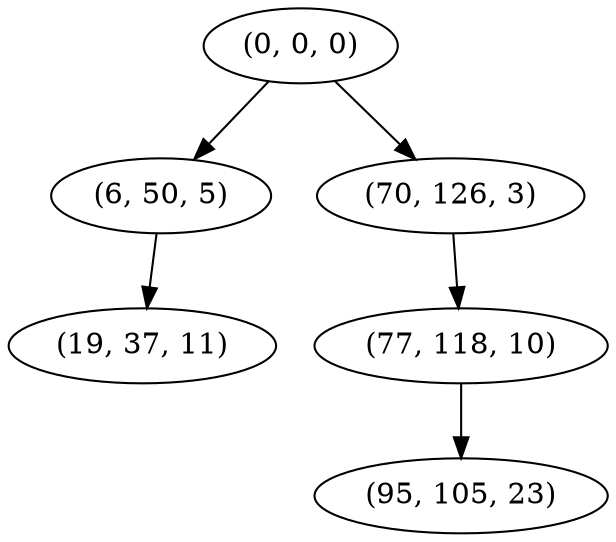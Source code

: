 digraph tree {
    "(0, 0, 0)";
    "(6, 50, 5)";
    "(19, 37, 11)";
    "(70, 126, 3)";
    "(77, 118, 10)";
    "(95, 105, 23)";
    "(0, 0, 0)" -> "(6, 50, 5)";
    "(0, 0, 0)" -> "(70, 126, 3)";
    "(6, 50, 5)" -> "(19, 37, 11)";
    "(70, 126, 3)" -> "(77, 118, 10)";
    "(77, 118, 10)" -> "(95, 105, 23)";
}
